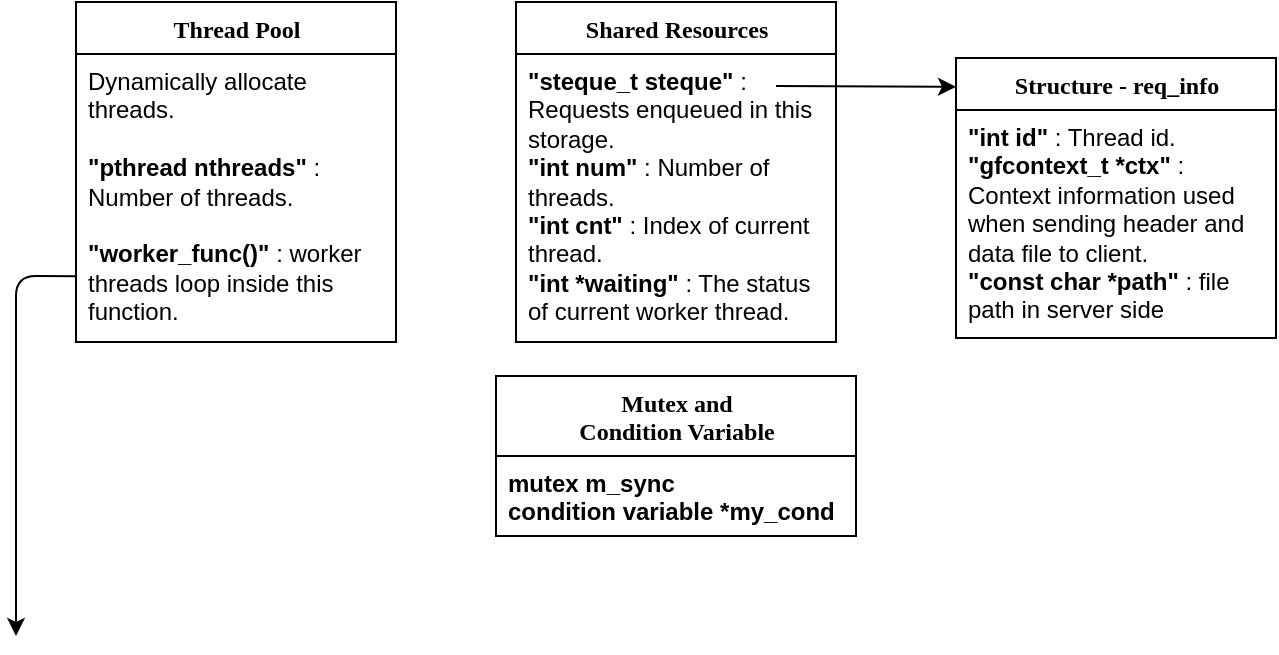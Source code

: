 <mxfile version="14.3.2" type="github">
  <diagram name="Page-1" id="9f46799a-70d6-7492-0946-bef42562c5a5">
    <mxGraphModel dx="705" dy="425" grid="1" gridSize="10" guides="1" tooltips="1" connect="1" arrows="1" fold="1" page="1" pageScale="1" pageWidth="1100" pageHeight="850" background="#ffffff" math="0" shadow="0">
      <root>
        <mxCell id="0" />
        <mxCell id="1" parent="0" />
        <mxCell id="78961159f06e98e8-17" value="Thread Pool" style="swimlane;html=1;fontStyle=1;align=center;verticalAlign=top;childLayout=stackLayout;horizontal=1;startSize=26;horizontalStack=0;resizeParent=1;resizeLast=0;collapsible=1;marginBottom=0;swimlaneFillColor=#ffffff;rounded=0;shadow=0;comic=0;labelBackgroundColor=none;strokeWidth=1;fillColor=none;fontFamily=Verdana;fontSize=12" parent="1" vertex="1">
          <mxGeometry x="90" y="83" width="160" height="170" as="geometry" />
        </mxCell>
        <mxCell id="78961159f06e98e8-21" value="Dynamically allocate threads.&lt;br&gt;&lt;br&gt;&lt;b&gt;&quot;pthread nthreads&quot;&lt;/b&gt; : Number of threads.&lt;br&gt;&lt;br&gt;&lt;b&gt;&quot;worker_func()&quot;&lt;/b&gt; : worker threads loop inside this function." style="text;html=1;strokeColor=none;fillColor=none;align=left;verticalAlign=top;spacingLeft=4;spacingRight=4;whiteSpace=wrap;overflow=hidden;rotatable=0;points=[[0,0.5],[1,0.5]];portConstraint=eastwest;" parent="78961159f06e98e8-17" vertex="1">
          <mxGeometry y="26" width="160" height="144" as="geometry" />
        </mxCell>
        <mxCell id="bvrEzh-9IHcxVxrKS4RD-1" value="Shared Resources" style="swimlane;html=1;fontStyle=1;align=center;verticalAlign=top;childLayout=stackLayout;horizontal=1;startSize=26;horizontalStack=0;resizeParent=1;resizeLast=0;collapsible=1;marginBottom=0;swimlaneFillColor=#ffffff;rounded=0;shadow=0;comic=0;labelBackgroundColor=none;strokeWidth=1;fillColor=none;fontFamily=Verdana;fontSize=12" vertex="1" parent="1">
          <mxGeometry x="310" y="83" width="160" height="170" as="geometry" />
        </mxCell>
        <mxCell id="bvrEzh-9IHcxVxrKS4RD-7" value="" style="endArrow=classic;html=1;entryX=0;entryY=0.103;entryDx=0;entryDy=0;entryPerimeter=0;" edge="1" parent="bvrEzh-9IHcxVxrKS4RD-1" target="bvrEzh-9IHcxVxrKS4RD-5">
          <mxGeometry width="50" height="50" relative="1" as="geometry">
            <mxPoint x="130" y="42" as="sourcePoint" />
            <mxPoint x="180" y="-8" as="targetPoint" />
          </mxGeometry>
        </mxCell>
        <mxCell id="bvrEzh-9IHcxVxrKS4RD-2" value="&lt;b&gt;&quot;steque_t steque&quot; &lt;/b&gt;: Requests enqueued in this storage.&lt;br&gt;&lt;b&gt;&quot;int num&quot;&lt;/b&gt; : Number of threads.&lt;br&gt;&lt;b&gt;&quot;int cnt&quot;&lt;/b&gt; : Index of current thread.&lt;br&gt;&lt;b&gt;&quot;int *waiting&quot;&lt;/b&gt; : The status of current worker thread.&lt;br&gt;" style="text;html=1;strokeColor=none;fillColor=none;align=left;verticalAlign=top;spacingLeft=4;spacingRight=4;whiteSpace=wrap;overflow=hidden;rotatable=0;points=[[0,0.5],[1,0.5]];portConstraint=eastwest;" vertex="1" parent="bvrEzh-9IHcxVxrKS4RD-1">
          <mxGeometry y="26" width="160" height="144" as="geometry" />
        </mxCell>
        <mxCell id="bvrEzh-9IHcxVxrKS4RD-3" value="Mutex and &lt;br&gt;Condition Variable" style="swimlane;html=1;fontStyle=1;align=center;verticalAlign=top;childLayout=stackLayout;horizontal=1;startSize=40;horizontalStack=0;resizeParent=1;resizeLast=0;collapsible=1;marginBottom=0;swimlaneFillColor=#ffffff;rounded=0;shadow=0;comic=0;labelBackgroundColor=none;strokeWidth=1;fillColor=none;fontFamily=Verdana;fontSize=12" vertex="1" parent="1">
          <mxGeometry x="300" y="270" width="180" height="80" as="geometry" />
        </mxCell>
        <mxCell id="bvrEzh-9IHcxVxrKS4RD-4" value="&lt;b&gt;mutex m_sync&lt;br&gt;condition variable *my_cond&lt;br&gt;&lt;/b&gt;" style="text;html=1;strokeColor=none;fillColor=none;align=left;verticalAlign=top;spacingLeft=4;spacingRight=4;whiteSpace=wrap;overflow=hidden;rotatable=0;points=[[0,0.5],[1,0.5]];portConstraint=eastwest;" vertex="1" parent="bvrEzh-9IHcxVxrKS4RD-3">
          <mxGeometry y="40" width="180" height="40" as="geometry" />
        </mxCell>
        <mxCell id="bvrEzh-9IHcxVxrKS4RD-5" value="Structure - req_info" style="swimlane;html=1;fontStyle=1;align=center;verticalAlign=top;childLayout=stackLayout;horizontal=1;startSize=26;horizontalStack=0;resizeParent=1;resizeLast=0;collapsible=1;marginBottom=0;swimlaneFillColor=#ffffff;rounded=0;shadow=0;comic=0;labelBackgroundColor=none;strokeWidth=1;fillColor=none;fontFamily=Verdana;fontSize=12" vertex="1" parent="1">
          <mxGeometry x="530" y="111" width="160" height="140" as="geometry" />
        </mxCell>
        <mxCell id="bvrEzh-9IHcxVxrKS4RD-6" value="&lt;b&gt;&quot;int id&quot;&lt;/b&gt; : Thread id.&lt;br&gt;&lt;b&gt;&quot;gfcontext_t *ctx&quot;&lt;/b&gt;&amp;nbsp;: Context information used when sending header and data file to client.&lt;br&gt;&lt;b&gt;&quot;const char *path&quot;&lt;/b&gt; : file path in server side" style="text;html=1;strokeColor=none;fillColor=none;align=left;verticalAlign=top;spacingLeft=4;spacingRight=4;whiteSpace=wrap;overflow=hidden;rotatable=0;points=[[0,0.5],[1,0.5]];portConstraint=eastwest;" vertex="1" parent="bvrEzh-9IHcxVxrKS4RD-5">
          <mxGeometry y="26" width="160" height="114" as="geometry" />
        </mxCell>
        <mxCell id="bvrEzh-9IHcxVxrKS4RD-8" value="" style="endArrow=classic;html=1;exitX=0.002;exitY=0.772;exitDx=0;exitDy=0;exitPerimeter=0;" edge="1" parent="1" source="78961159f06e98e8-21">
          <mxGeometry width="50" height="50" relative="1" as="geometry">
            <mxPoint x="50" y="345" as="sourcePoint" />
            <mxPoint x="60" y="400" as="targetPoint" />
            <Array as="points">
              <mxPoint x="60" y="220" />
            </Array>
          </mxGeometry>
        </mxCell>
      </root>
    </mxGraphModel>
  </diagram>
</mxfile>
